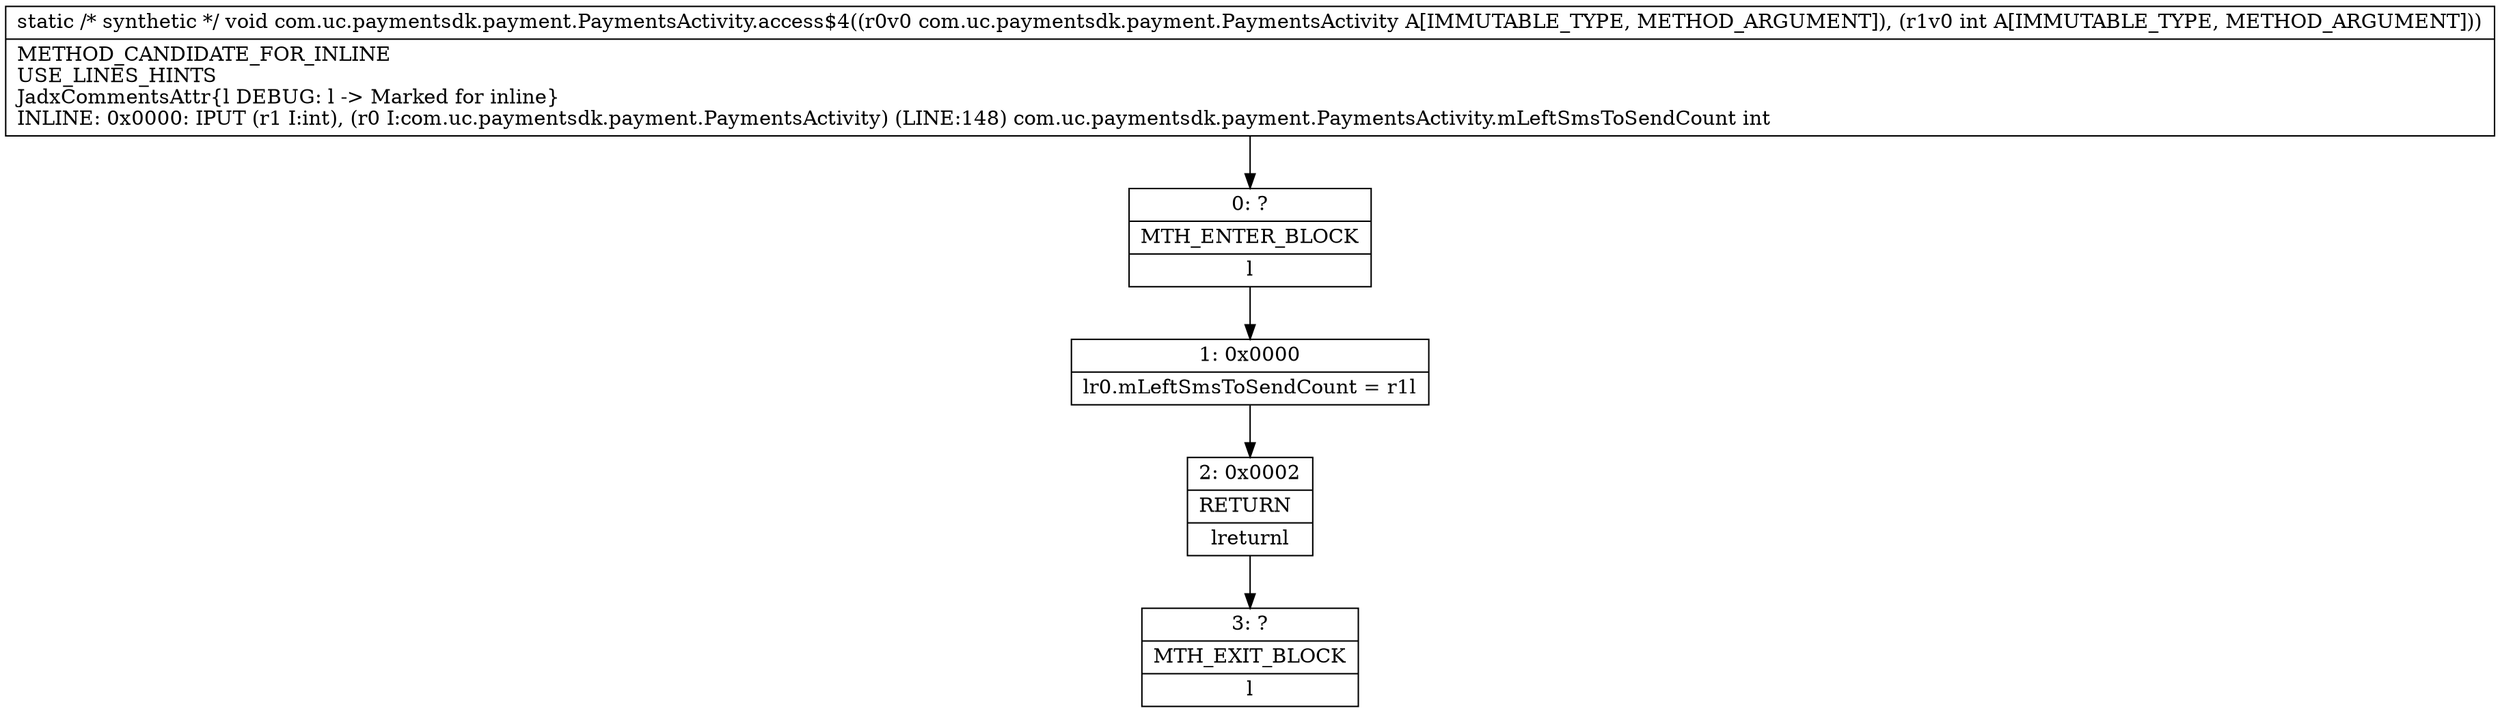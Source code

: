 digraph "CFG forcom.uc.paymentsdk.payment.PaymentsActivity.access$4(Lcom\/uc\/paymentsdk\/payment\/PaymentsActivity;I)V" {
Node_0 [shape=record,label="{0\:\ ?|MTH_ENTER_BLOCK\l|l}"];
Node_1 [shape=record,label="{1\:\ 0x0000|lr0.mLeftSmsToSendCount = r1l}"];
Node_2 [shape=record,label="{2\:\ 0x0002|RETURN\l|lreturnl}"];
Node_3 [shape=record,label="{3\:\ ?|MTH_EXIT_BLOCK\l|l}"];
MethodNode[shape=record,label="{static \/* synthetic *\/ void com.uc.paymentsdk.payment.PaymentsActivity.access$4((r0v0 com.uc.paymentsdk.payment.PaymentsActivity A[IMMUTABLE_TYPE, METHOD_ARGUMENT]), (r1v0 int A[IMMUTABLE_TYPE, METHOD_ARGUMENT]))  | METHOD_CANDIDATE_FOR_INLINE\lUSE_LINES_HINTS\lJadxCommentsAttr\{l DEBUG: l \-\> Marked for inline\}\lINLINE: 0x0000: IPUT (r1 I:int), (r0 I:com.uc.paymentsdk.payment.PaymentsActivity) (LINE:148) com.uc.paymentsdk.payment.PaymentsActivity.mLeftSmsToSendCount int\l}"];
MethodNode -> Node_0;
Node_0 -> Node_1;
Node_1 -> Node_2;
Node_2 -> Node_3;
}

